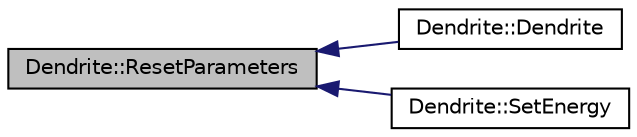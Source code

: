 digraph "Dendrite::ResetParameters"
{
  edge [fontname="Helvetica",fontsize="10",labelfontname="Helvetica",labelfontsize="10"];
  node [fontname="Helvetica",fontsize="10",shape=record];
  rankdir="LR";
  Node1 [label="Dendrite::ResetParameters",height=0.2,width=0.4,color="black", fillcolor="grey75", style="filled", fontcolor="black"];
  Node1 -> Node2 [dir="back",color="midnightblue",fontsize="10",style="solid",fontname="Helvetica"];
  Node2 [label="Dendrite::Dendrite",height=0.2,width=0.4,color="black", fillcolor="white", style="filled",URL="$class_dendrite.html#a5eef925ba4e89230c0833ea854eb4834"];
  Node1 -> Node3 [dir="back",color="midnightblue",fontsize="10",style="solid",fontname="Helvetica"];
  Node3 [label="Dendrite::SetEnergy",height=0.2,width=0.4,color="black", fillcolor="white", style="filled",URL="$class_dendrite.html#a0e9ccb9364f3b06a740d77411b179745"];
}
